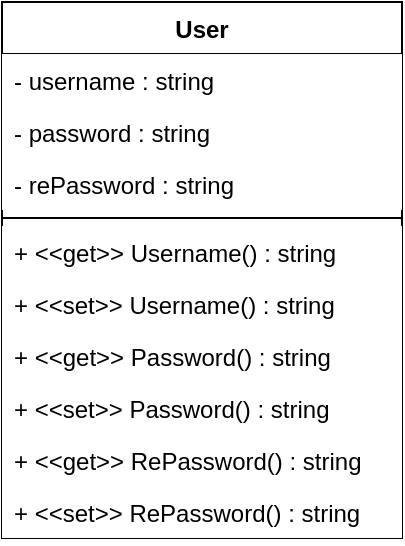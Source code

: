 <mxfile version="12.3.2" type="device" pages="1"><diagram id="jsgacUmajj_pJwxEn4aR" name="Page-1"><mxGraphModel dx="1408" dy="808" grid="1" gridSize="10" guides="1" tooltips="1" connect="1" arrows="1" fold="1" page="1" pageScale="1" pageWidth="827" pageHeight="1169" math="0" shadow="0"><root><mxCell id="0"/><mxCell id="1" parent="0"/><mxCell id="qBBaWUqOWDRGA61tNBmu-1" value="User" style="swimlane;fontStyle=1;align=center;verticalAlign=top;childLayout=stackLayout;horizontal=1;startSize=26;horizontalStack=0;resizeParent=1;resizeParentMax=0;resizeLast=0;collapsible=1;marginBottom=0;fillColor=#ffffff;" vertex="1" parent="1"><mxGeometry x="40" y="40" width="200" height="268" as="geometry"/></mxCell><mxCell id="qBBaWUqOWDRGA61tNBmu-2" value="- username : string" style="text;strokeColor=none;fillColor=#ffffff;align=left;verticalAlign=top;spacingLeft=4;spacingRight=4;overflow=hidden;rotatable=0;points=[[0,0.5],[1,0.5]];portConstraint=eastwest;" vertex="1" parent="qBBaWUqOWDRGA61tNBmu-1"><mxGeometry y="26" width="200" height="26" as="geometry"/></mxCell><mxCell id="qBBaWUqOWDRGA61tNBmu-18" value="- password : string" style="text;strokeColor=none;fillColor=#ffffff;align=left;verticalAlign=top;spacingLeft=4;spacingRight=4;overflow=hidden;rotatable=0;points=[[0,0.5],[1,0.5]];portConstraint=eastwest;" vertex="1" parent="qBBaWUqOWDRGA61tNBmu-1"><mxGeometry y="52" width="200" height="26" as="geometry"/></mxCell><mxCell id="qBBaWUqOWDRGA61tNBmu-19" value="- rePassword : string" style="text;strokeColor=none;fillColor=#ffffff;align=left;verticalAlign=top;spacingLeft=4;spacingRight=4;overflow=hidden;rotatable=0;points=[[0,0.5],[1,0.5]];portConstraint=eastwest;" vertex="1" parent="qBBaWUqOWDRGA61tNBmu-1"><mxGeometry y="78" width="200" height="26" as="geometry"/></mxCell><mxCell id="qBBaWUqOWDRGA61tNBmu-3" value="" style="line;strokeWidth=1;fillColor=#ffffff;align=left;verticalAlign=middle;spacingTop=-1;spacingLeft=3;spacingRight=3;rotatable=0;labelPosition=right;points=[];portConstraint=eastwest;" vertex="1" parent="qBBaWUqOWDRGA61tNBmu-1"><mxGeometry y="104" width="200" height="8" as="geometry"/></mxCell><mxCell id="qBBaWUqOWDRGA61tNBmu-20" value="+ &lt;&lt;get&gt;&gt; Username() : string" style="text;strokeColor=none;fillColor=#ffffff;align=left;verticalAlign=top;spacingLeft=4;spacingRight=4;overflow=hidden;rotatable=0;points=[[0,0.5],[1,0.5]];portConstraint=eastwest;" vertex="1" parent="qBBaWUqOWDRGA61tNBmu-1"><mxGeometry y="112" width="200" height="26" as="geometry"/></mxCell><mxCell id="qBBaWUqOWDRGA61tNBmu-22" value="+ &lt;&lt;set&gt;&gt; Username() : string" style="text;strokeColor=none;fillColor=#ffffff;align=left;verticalAlign=top;spacingLeft=4;spacingRight=4;overflow=hidden;rotatable=0;points=[[0,0.5],[1,0.5]];portConstraint=eastwest;" vertex="1" parent="qBBaWUqOWDRGA61tNBmu-1"><mxGeometry y="138" width="200" height="26" as="geometry"/></mxCell><mxCell id="qBBaWUqOWDRGA61tNBmu-23" value="+ &lt;&lt;get&gt;&gt; Password() : string" style="text;strokeColor=none;fillColor=#ffffff;align=left;verticalAlign=top;spacingLeft=4;spacingRight=4;overflow=hidden;rotatable=0;points=[[0,0.5],[1,0.5]];portConstraint=eastwest;" vertex="1" parent="qBBaWUqOWDRGA61tNBmu-1"><mxGeometry y="164" width="200" height="26" as="geometry"/></mxCell><mxCell id="qBBaWUqOWDRGA61tNBmu-24" value="+ &lt;&lt;set&gt;&gt; Password() : string" style="text;strokeColor=none;fillColor=#ffffff;align=left;verticalAlign=top;spacingLeft=4;spacingRight=4;overflow=hidden;rotatable=0;points=[[0,0.5],[1,0.5]];portConstraint=eastwest;" vertex="1" parent="qBBaWUqOWDRGA61tNBmu-1"><mxGeometry y="190" width="200" height="26" as="geometry"/></mxCell><mxCell id="qBBaWUqOWDRGA61tNBmu-21" value="+ &lt;&lt;get&gt;&gt; RePassword() : string" style="text;strokeColor=none;fillColor=#ffffff;align=left;verticalAlign=top;spacingLeft=4;spacingRight=4;overflow=hidden;rotatable=0;points=[[0,0.5],[1,0.5]];portConstraint=eastwest;" vertex="1" parent="qBBaWUqOWDRGA61tNBmu-1"><mxGeometry y="216" width="200" height="26" as="geometry"/></mxCell><mxCell id="qBBaWUqOWDRGA61tNBmu-4" value="+ &lt;&lt;set&gt;&gt; RePassword() : string" style="text;strokeColor=none;fillColor=#ffffff;align=left;verticalAlign=top;spacingLeft=4;spacingRight=4;overflow=hidden;rotatable=0;points=[[0,0.5],[1,0.5]];portConstraint=eastwest;" vertex="1" parent="qBBaWUqOWDRGA61tNBmu-1"><mxGeometry y="242" width="200" height="26" as="geometry"/></mxCell></root></mxGraphModel></diagram></mxfile>